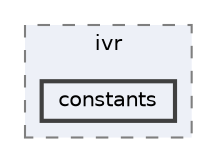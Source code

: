 digraph "repository/ivr/src/main/java/com/sterlite/cal/ivr/constants"
{
 // LATEX_PDF_SIZE
  bgcolor="transparent";
  edge [fontname=Helvetica,fontsize=10,labelfontname=Helvetica,labelfontsize=10];
  node [fontname=Helvetica,fontsize=10,shape=box,height=0.2,width=0.4];
  compound=true
  subgraph clusterdir_cd784ca7edd02497793eba1279cf268d {
    graph [ bgcolor="#edf0f7", pencolor="grey50", label="ivr", fontname=Helvetica,fontsize=10 style="filled,dashed", URL="dir_cd784ca7edd02497793eba1279cf268d.html",tooltip=""]
  dir_9e961f8e7cc428caf9d45b38fa8a2cf3 [label="constants", fillcolor="#edf0f7", color="grey25", style="filled,bold", URL="dir_9e961f8e7cc428caf9d45b38fa8a2cf3.html",tooltip=""];
  }
}
